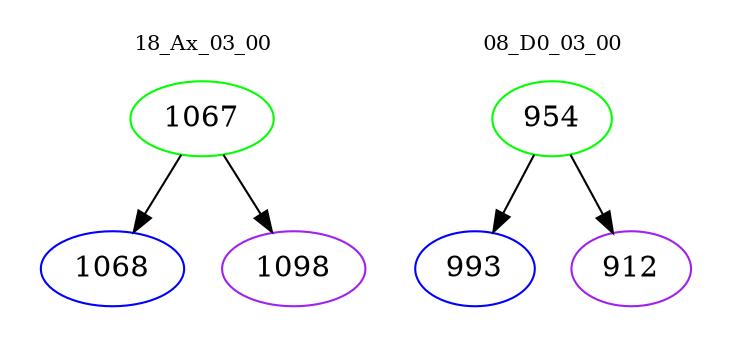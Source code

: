 digraph{
subgraph cluster_0 {
color = white
label = "18_Ax_03_00";
fontsize=10;
T0_1067 [label="1067", color="green"]
T0_1067 -> T0_1068 [color="black"]
T0_1068 [label="1068", color="blue"]
T0_1067 -> T0_1098 [color="black"]
T0_1098 [label="1098", color="purple"]
}
subgraph cluster_1 {
color = white
label = "08_D0_03_00";
fontsize=10;
T1_954 [label="954", color="green"]
T1_954 -> T1_993 [color="black"]
T1_993 [label="993", color="blue"]
T1_954 -> T1_912 [color="black"]
T1_912 [label="912", color="purple"]
}
}
